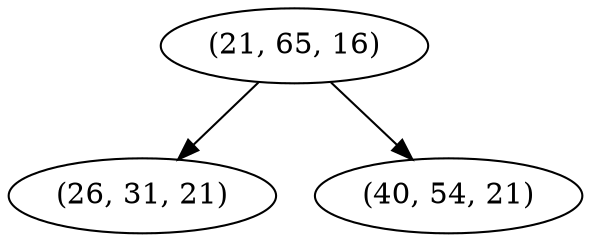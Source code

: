 digraph tree {
    "(21, 65, 16)";
    "(26, 31, 21)";
    "(40, 54, 21)";
    "(21, 65, 16)" -> "(26, 31, 21)";
    "(21, 65, 16)" -> "(40, 54, 21)";
}
